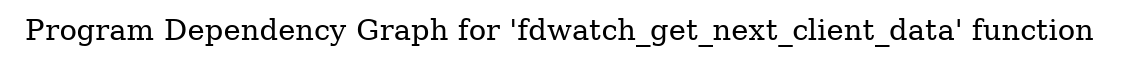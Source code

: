 digraph "Program Dependency Graph for 'fdwatch_get_next_client_data' function" {
	label="Program Dependency Graph for 'fdwatch_get_next_client_data' function";

}
